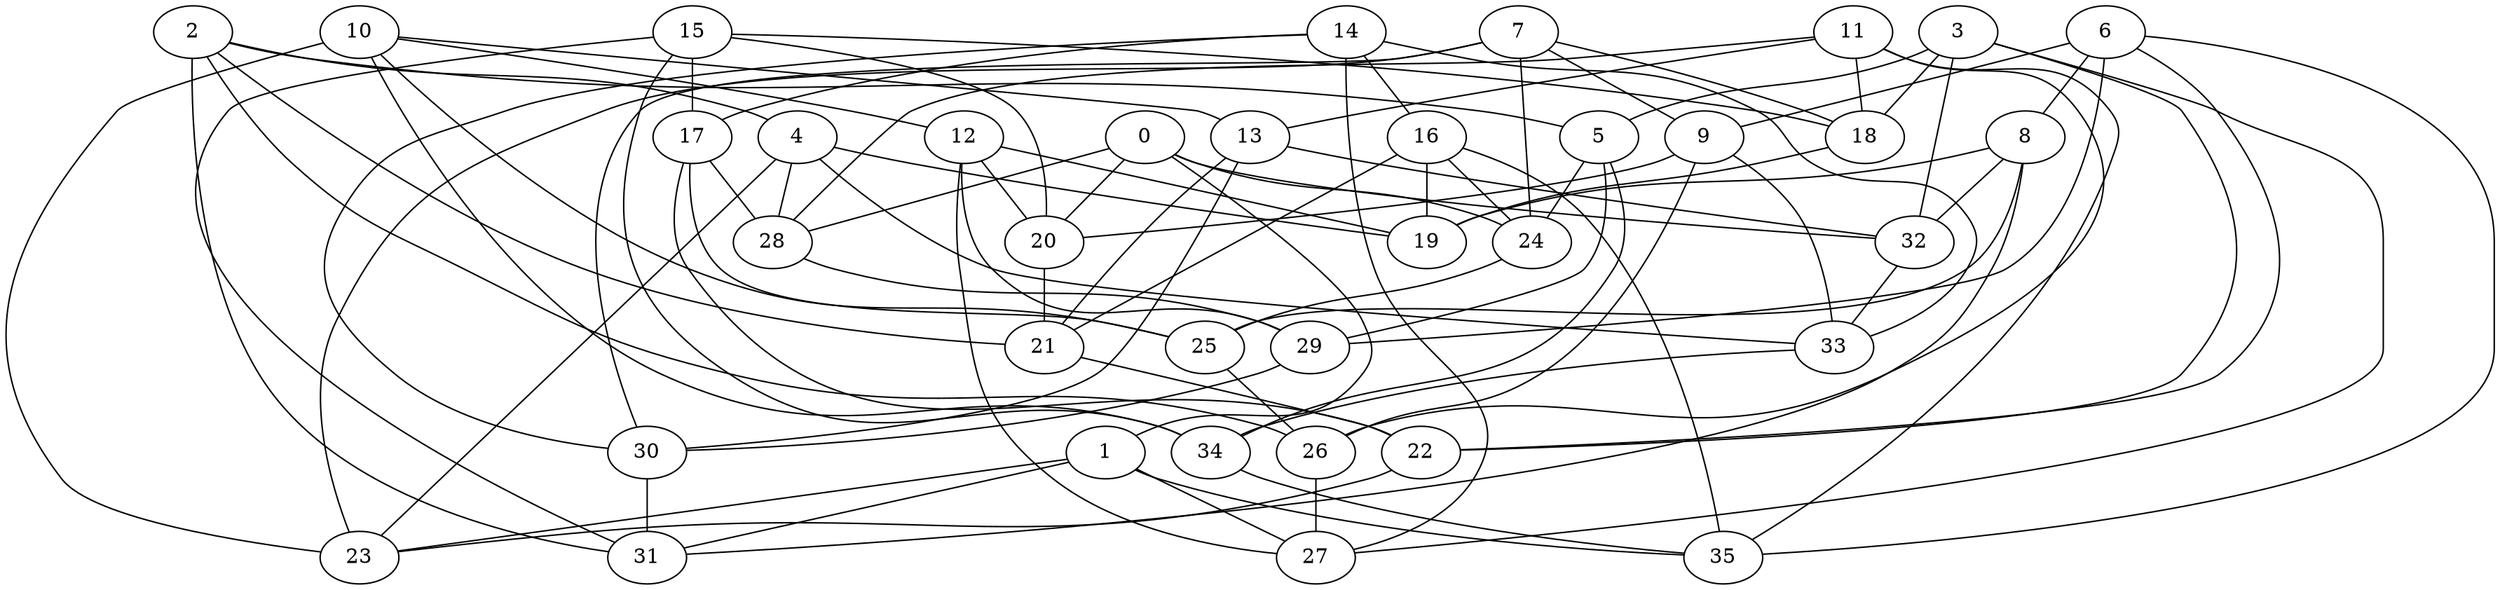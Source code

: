 graph g {0;1;2;3;4;5;6;7;8;9;10;11;12;13;14;15;16;17;18;19;20;21;22;23;24;25;26;27;28;29;30;31;32;33;34;35;0 -- 1;0 -- 20;0 -- 24;0 -- 28;0 -- 32;1 -- 23;1 -- 27;1 -- 31;1 -- 35;2 -- 4;2 -- 5;2 -- 21;2 -- 26;2 -- 31;3 -- 5;3 -- 18;3 -- 22;3 -- 27;3 -- 32;4 -- 19;4 -- 23;4 -- 28;4 -- 33;5 -- 24;5 -- 29;5 -- 34;6 -- 8;6 -- 9;6 -- 22;6 -- 29;6 -- 35;7 -- 9;7 -- 18;7 -- 23;7 -- 24;7 -- 30;8 -- 19;8 -- 25;8 -- 31;8 -- 32;9 -- 20;9 -- 26;9 -- 33;10 -- 12;10 -- 13;10 -- 23;10 -- 25;10 -- 34;11 -- 13;11 -- 18;11 -- 26;11 -- 28;11 -- 35;12 -- 19;12 -- 20;12 -- 27;12 -- 29;13 -- 21;13 -- 30;13 -- 32;14 -- 16;14 -- 17;14 -- 27;14 -- 30;14 -- 33;15 -- 17;15 -- 18;15 -- 20;15 -- 31;15 -- 34;16 -- 19;16 -- 21;16 -- 24;16 -- 35;17 -- 22;17 -- 25;17 -- 28;18 -- 19;20 -- 21;21 -- 22;22 -- 23;24 -- 25;25 -- 26;26 -- 27;28 -- 29;29 -- 30;30 -- 31;32 -- 33;33 -- 34;34 -- 35;}